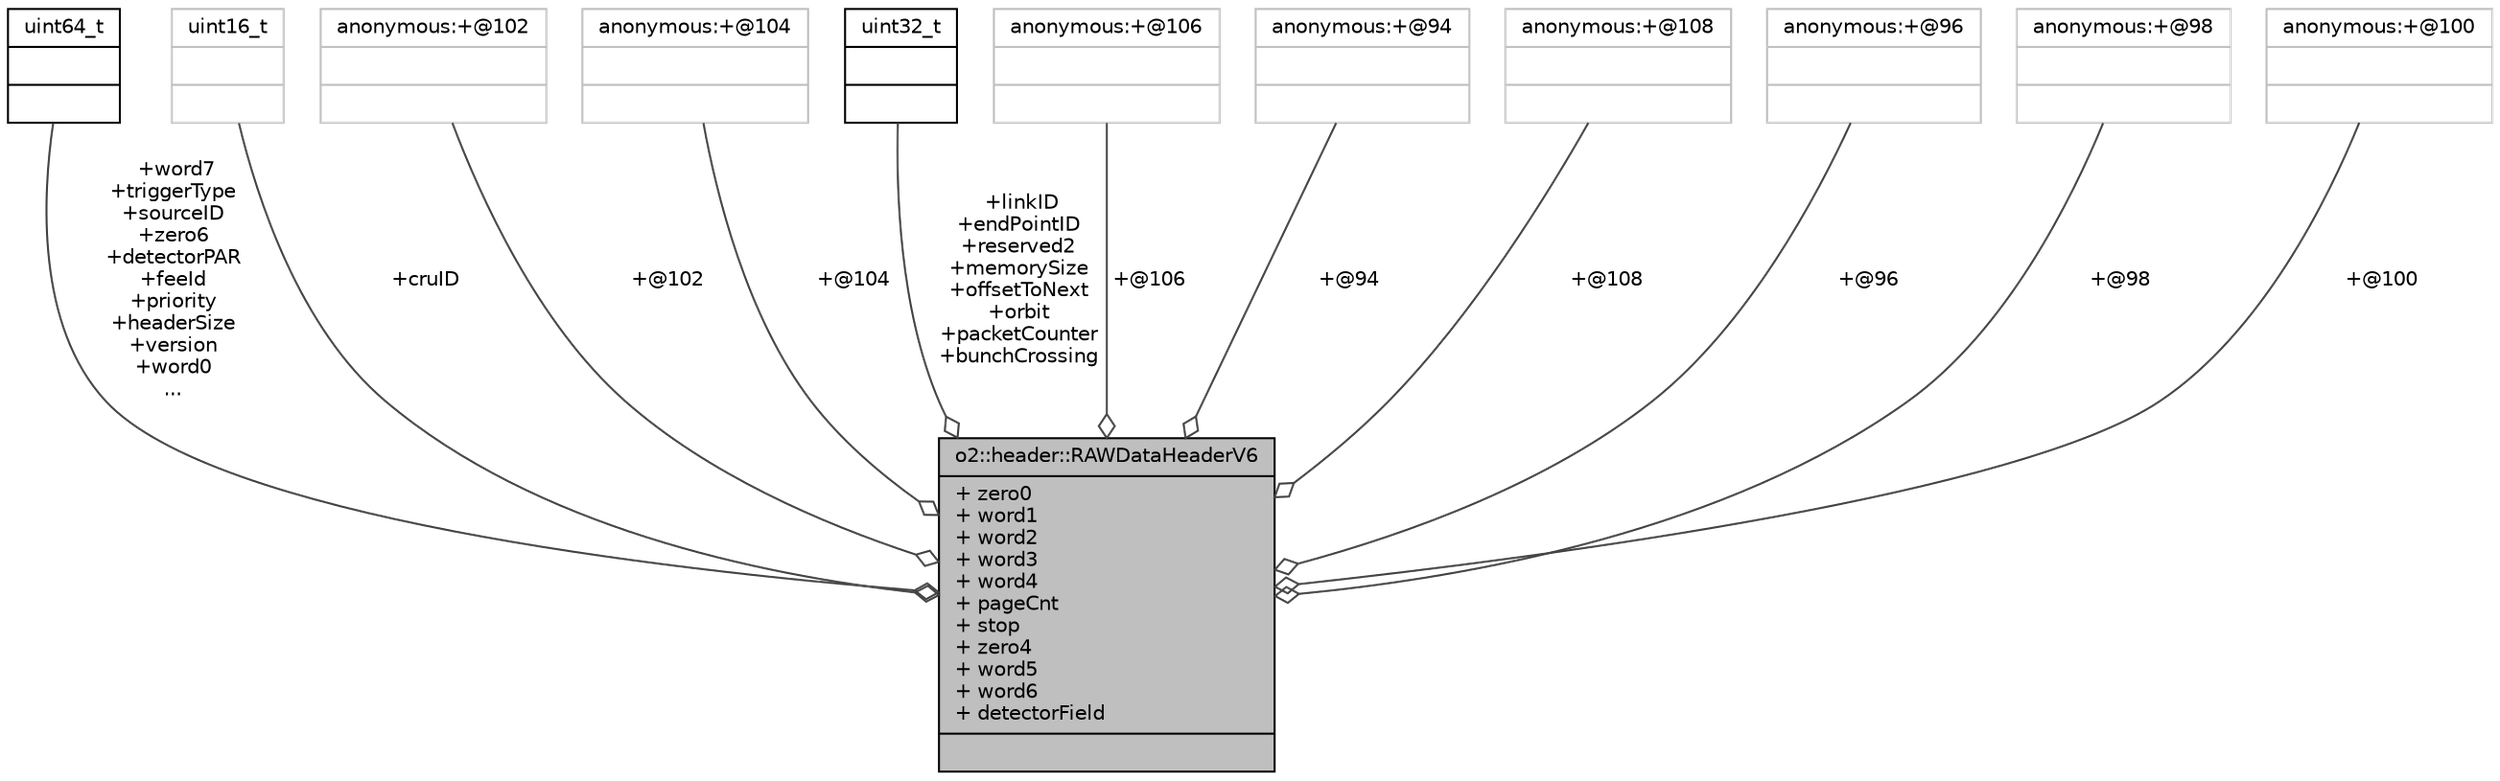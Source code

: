 digraph "o2::header::RAWDataHeaderV6"
{
 // INTERACTIVE_SVG=YES
  bgcolor="transparent";
  edge [fontname="Helvetica",fontsize="10",labelfontname="Helvetica",labelfontsize="10"];
  node [fontname="Helvetica",fontsize="10",shape=record];
  Node1 [label="{o2::header::RAWDataHeaderV6\n|+ zero0\l+ word1\l+ word2\l+ word3\l+ word4\l+ pageCnt\l+ stop\l+ zero4\l+ word5\l+ word6\l+ detectorField\l|}",height=0.2,width=0.4,color="black", fillcolor="grey75", style="filled", fontcolor="black"];
  Node2 -> Node1 [color="grey25",fontsize="10",style="solid",label=" +word7\n+triggerType\n+sourceID\n+zero6\n+detectorPAR\n+feeId\n+priority\n+headerSize\n+version\n+word0\n..." ,arrowhead="odiamond",fontname="Helvetica"];
  Node2 [label="{uint64_t\n||}",height=0.2,width=0.4,color="black",URL="$d6/d30/classuint64__t.html"];
  Node3 -> Node1 [color="grey25",fontsize="10",style="solid",label=" +cruID" ,arrowhead="odiamond",fontname="Helvetica"];
  Node3 [label="{uint16_t\n||}",height=0.2,width=0.4,color="grey75"];
  Node4 -> Node1 [color="grey25",fontsize="10",style="solid",label=" +@102" ,arrowhead="odiamond",fontname="Helvetica"];
  Node4 [label="{anonymous:+@102\n||}",height=0.2,width=0.4,color="grey75"];
  Node5 -> Node1 [color="grey25",fontsize="10",style="solid",label=" +@104" ,arrowhead="odiamond",fontname="Helvetica"];
  Node5 [label="{anonymous:+@104\n||}",height=0.2,width=0.4,color="grey75"];
  Node6 -> Node1 [color="grey25",fontsize="10",style="solid",label=" +linkID\n+endPointID\n+reserved2\n+memorySize\n+offsetToNext\n+orbit\n+packetCounter\n+bunchCrossing" ,arrowhead="odiamond",fontname="Helvetica"];
  Node6 [label="{uint32_t\n||}",height=0.2,width=0.4,color="black",URL="$d3/d87/classuint32__t.html"];
  Node7 -> Node1 [color="grey25",fontsize="10",style="solid",label=" +@106" ,arrowhead="odiamond",fontname="Helvetica"];
  Node7 [label="{anonymous:+@106\n||}",height=0.2,width=0.4,color="grey75"];
  Node8 -> Node1 [color="grey25",fontsize="10",style="solid",label=" +@94" ,arrowhead="odiamond",fontname="Helvetica"];
  Node8 [label="{anonymous:+@94\n||}",height=0.2,width=0.4,color="grey75"];
  Node9 -> Node1 [color="grey25",fontsize="10",style="solid",label=" +@108" ,arrowhead="odiamond",fontname="Helvetica"];
  Node9 [label="{anonymous:+@108\n||}",height=0.2,width=0.4,color="grey75"];
  Node10 -> Node1 [color="grey25",fontsize="10",style="solid",label=" +@96" ,arrowhead="odiamond",fontname="Helvetica"];
  Node10 [label="{anonymous:+@96\n||}",height=0.2,width=0.4,color="grey75"];
  Node11 -> Node1 [color="grey25",fontsize="10",style="solid",label=" +@98" ,arrowhead="odiamond",fontname="Helvetica"];
  Node11 [label="{anonymous:+@98\n||}",height=0.2,width=0.4,color="grey75"];
  Node12 -> Node1 [color="grey25",fontsize="10",style="solid",label=" +@100" ,arrowhead="odiamond",fontname="Helvetica"];
  Node12 [label="{anonymous:+@100\n||}",height=0.2,width=0.4,color="grey75"];
}
